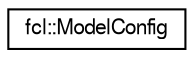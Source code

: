 digraph "Graphical Class Hierarchy"
{
  edge [fontname="FreeSans",fontsize="10",labelfontname="FreeSans",labelfontsize="10"];
  node [fontname="FreeSans",fontsize="10",shape=record];
  rankdir="LR";
  Node1 [label="fcl::ModelConfig",height=0.2,width=0.4,color="black", fillcolor="white", style="filled",URL="$a00118.html"];
}
